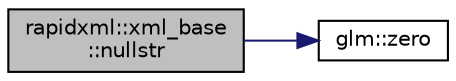 digraph "rapidxml::xml_base::nullstr"
{
 // LATEX_PDF_SIZE
  edge [fontname="Helvetica",fontsize="10",labelfontname="Helvetica",labelfontsize="10"];
  node [fontname="Helvetica",fontsize="10",shape=record];
  rankdir="LR";
  Node1 [label="rapidxml::xml_base\l::nullstr",height=0.2,width=0.4,color="black", fillcolor="grey75", style="filled", fontcolor="black",tooltip=" "];
  Node1 -> Node2 [color="midnightblue",fontsize="10",style="solid",fontname="Helvetica"];
  Node2 [label="glm::zero",height=0.2,width=0.4,color="black", fillcolor="white", style="filled",URL="$group__gtc__constants.html#ga788f5a421fc0f40a1296ebc094cbaa8a",tooltip=" "];
}
